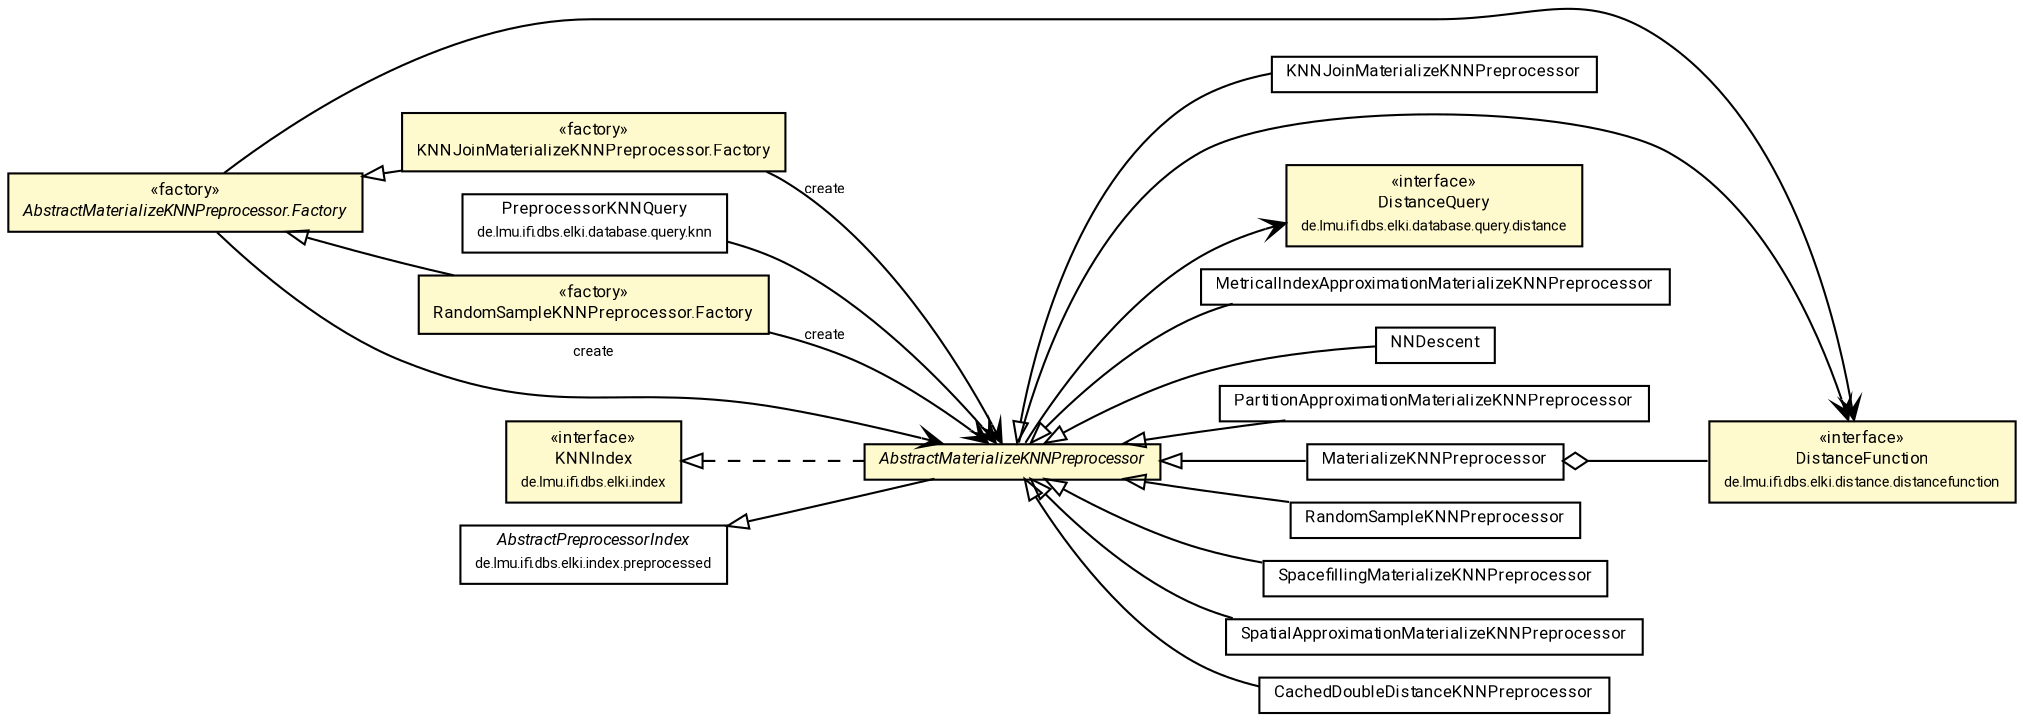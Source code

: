 #!/usr/local/bin/dot
#
# Class diagram 
# Generated by UMLGraph version R5_7_2-60-g0e99a6 (http://www.spinellis.gr/umlgraph/)
#

digraph G {
	graph [fontnames="svg"]
	edge [fontname="Roboto",fontsize=7,labelfontname="Roboto",labelfontsize=7,color="black"];
	node [fontname="Roboto",fontcolor="black",fontsize=8,shape=plaintext,margin=0,width=0,height=0];
	nodesep=0.15;
	ranksep=0.25;
	rankdir=LR;
	// de.lmu.ifi.dbs.elki.index.preprocessed.knn.KNNJoinMaterializeKNNPreprocessor<V extends de.lmu.ifi.dbs.elki.data.NumberVector>
	c1156722 [label=<<table title="de.lmu.ifi.dbs.elki.index.preprocessed.knn.KNNJoinMaterializeKNNPreprocessor" border="0" cellborder="1" cellspacing="0" cellpadding="2" href="KNNJoinMaterializeKNNPreprocessor.html" target="_parent">
		<tr><td><table border="0" cellspacing="0" cellpadding="1">
		<tr><td align="center" balign="center"> <font face="Roboto">KNNJoinMaterializeKNNPreprocessor</font> </td></tr>
		</table></td></tr>
		</table>>, URL="KNNJoinMaterializeKNNPreprocessor.html"];
	// de.lmu.ifi.dbs.elki.index.preprocessed.knn.KNNJoinMaterializeKNNPreprocessor.Factory<O extends de.lmu.ifi.dbs.elki.data.NumberVector>
	c1156723 [label=<<table title="de.lmu.ifi.dbs.elki.index.preprocessed.knn.KNNJoinMaterializeKNNPreprocessor.Factory" border="0" cellborder="1" cellspacing="0" cellpadding="2" bgcolor="LemonChiffon" href="KNNJoinMaterializeKNNPreprocessor.Factory.html" target="_parent">
		<tr><td><table border="0" cellspacing="0" cellpadding="1">
		<tr><td align="center" balign="center"> &#171;factory&#187; </td></tr>
		<tr><td align="center" balign="center"> <font face="Roboto">KNNJoinMaterializeKNNPreprocessor.Factory</font> </td></tr>
		</table></td></tr>
		</table>>, URL="KNNJoinMaterializeKNNPreprocessor.Factory.html"];
	// de.lmu.ifi.dbs.elki.index.KNNIndex<O>
	c1157812 [label=<<table title="de.lmu.ifi.dbs.elki.index.KNNIndex" border="0" cellborder="1" cellspacing="0" cellpadding="2" bgcolor="LemonChiffon" href="../../KNNIndex.html" target="_parent">
		<tr><td><table border="0" cellspacing="0" cellpadding="1">
		<tr><td align="center" balign="center"> &#171;interface&#187; </td></tr>
		<tr><td align="center" balign="center"> <font face="Roboto">KNNIndex</font> </td></tr>
		<tr><td align="center" balign="center"> <font face="Roboto" point-size="7.0">de.lmu.ifi.dbs.elki.index</font> </td></tr>
		</table></td></tr>
		</table>>, URL="../../KNNIndex.html"];
	// de.lmu.ifi.dbs.elki.distance.distancefunction.DistanceFunction<O>
	c1157814 [label=<<table title="de.lmu.ifi.dbs.elki.distance.distancefunction.DistanceFunction" border="0" cellborder="1" cellspacing="0" cellpadding="2" bgcolor="LemonChiffon" href="../../../distance/distancefunction/DistanceFunction.html" target="_parent">
		<tr><td><table border="0" cellspacing="0" cellpadding="1">
		<tr><td align="center" balign="center"> &#171;interface&#187; </td></tr>
		<tr><td align="center" balign="center"> <font face="Roboto">DistanceFunction</font> </td></tr>
		<tr><td align="center" balign="center"> <font face="Roboto" point-size="7.0">de.lmu.ifi.dbs.elki.distance.distancefunction</font> </td></tr>
		</table></td></tr>
		</table>>, URL="../../../distance/distancefunction/DistanceFunction.html"];
	// de.lmu.ifi.dbs.elki.database.query.distance.DistanceQuery<O>
	c1157837 [label=<<table title="de.lmu.ifi.dbs.elki.database.query.distance.DistanceQuery" border="0" cellborder="1" cellspacing="0" cellpadding="2" bgcolor="LemonChiffon" href="../../../database/query/distance/DistanceQuery.html" target="_parent">
		<tr><td><table border="0" cellspacing="0" cellpadding="1">
		<tr><td align="center" balign="center"> &#171;interface&#187; </td></tr>
		<tr><td align="center" balign="center"> <font face="Roboto">DistanceQuery</font> </td></tr>
		<tr><td align="center" balign="center"> <font face="Roboto" point-size="7.0">de.lmu.ifi.dbs.elki.database.query.distance</font> </td></tr>
		</table></td></tr>
		</table>>, URL="../../../database/query/distance/DistanceQuery.html"];
	// de.lmu.ifi.dbs.elki.index.preprocessed.knn.MetricalIndexApproximationMaterializeKNNPreprocessor<O extends de.lmu.ifi.dbs.elki.data.NumberVector, N extends de.lmu.ifi.dbs.elki.index.tree.Node<E>, E extends de.lmu.ifi.dbs.elki.index.tree.metrical.mtreevariants.MTreeEntry>
	c1159157 [label=<<table title="de.lmu.ifi.dbs.elki.index.preprocessed.knn.MetricalIndexApproximationMaterializeKNNPreprocessor" border="0" cellborder="1" cellspacing="0" cellpadding="2" href="MetricalIndexApproximationMaterializeKNNPreprocessor.html" target="_parent">
		<tr><td><table border="0" cellspacing="0" cellpadding="1">
		<tr><td align="center" balign="center"> <font face="Roboto">MetricalIndexApproximationMaterializeKNNPreprocessor</font> </td></tr>
		</table></td></tr>
		</table>>, URL="MetricalIndexApproximationMaterializeKNNPreprocessor.html"];
	// de.lmu.ifi.dbs.elki.index.preprocessed.knn.NNDescent<O>
	c1159167 [label=<<table title="de.lmu.ifi.dbs.elki.index.preprocessed.knn.NNDescent" border="0" cellborder="1" cellspacing="0" cellpadding="2" href="NNDescent.html" target="_parent">
		<tr><td><table border="0" cellspacing="0" cellpadding="1">
		<tr><td align="center" balign="center"> <font face="Roboto">NNDescent</font> </td></tr>
		</table></td></tr>
		</table>>, URL="NNDescent.html"];
	// de.lmu.ifi.dbs.elki.index.preprocessed.knn.PartitionApproximationMaterializeKNNPreprocessor<O>
	c1159175 [label=<<table title="de.lmu.ifi.dbs.elki.index.preprocessed.knn.PartitionApproximationMaterializeKNNPreprocessor" border="0" cellborder="1" cellspacing="0" cellpadding="2" href="PartitionApproximationMaterializeKNNPreprocessor.html" target="_parent">
		<tr><td><table border="0" cellspacing="0" cellpadding="1">
		<tr><td align="center" balign="center"> <font face="Roboto">PartitionApproximationMaterializeKNNPreprocessor</font> </td></tr>
		</table></td></tr>
		</table>>, URL="PartitionApproximationMaterializeKNNPreprocessor.html"];
	// de.lmu.ifi.dbs.elki.index.preprocessed.knn.MaterializeKNNPreprocessor<O>
	c1159178 [label=<<table title="de.lmu.ifi.dbs.elki.index.preprocessed.knn.MaterializeKNNPreprocessor" border="0" cellborder="1" cellspacing="0" cellpadding="2" href="MaterializeKNNPreprocessor.html" target="_parent">
		<tr><td><table border="0" cellspacing="0" cellpadding="1">
		<tr><td align="center" balign="center"> <font face="Roboto">MaterializeKNNPreprocessor</font> </td></tr>
		</table></td></tr>
		</table>>, URL="MaterializeKNNPreprocessor.html"];
	// de.lmu.ifi.dbs.elki.index.preprocessed.knn.RandomSampleKNNPreprocessor<O>
	c1159181 [label=<<table title="de.lmu.ifi.dbs.elki.index.preprocessed.knn.RandomSampleKNNPreprocessor" border="0" cellborder="1" cellspacing="0" cellpadding="2" href="RandomSampleKNNPreprocessor.html" target="_parent">
		<tr><td><table border="0" cellspacing="0" cellpadding="1">
		<tr><td align="center" balign="center"> <font face="Roboto">RandomSampleKNNPreprocessor</font> </td></tr>
		</table></td></tr>
		</table>>, URL="RandomSampleKNNPreprocessor.html"];
	// de.lmu.ifi.dbs.elki.index.preprocessed.knn.RandomSampleKNNPreprocessor.Factory<O>
	c1159182 [label=<<table title="de.lmu.ifi.dbs.elki.index.preprocessed.knn.RandomSampleKNNPreprocessor.Factory" border="0" cellborder="1" cellspacing="0" cellpadding="2" bgcolor="LemonChiffon" href="RandomSampleKNNPreprocessor.Factory.html" target="_parent">
		<tr><td><table border="0" cellspacing="0" cellpadding="1">
		<tr><td align="center" balign="center"> &#171;factory&#187; </td></tr>
		<tr><td align="center" balign="center"> <font face="Roboto">RandomSampleKNNPreprocessor.Factory</font> </td></tr>
		</table></td></tr>
		</table>>, URL="RandomSampleKNNPreprocessor.Factory.html"];
	// de.lmu.ifi.dbs.elki.index.preprocessed.knn.SpacefillingMaterializeKNNPreprocessor<O extends de.lmu.ifi.dbs.elki.data.NumberVector>
	c1159184 [label=<<table title="de.lmu.ifi.dbs.elki.index.preprocessed.knn.SpacefillingMaterializeKNNPreprocessor" border="0" cellborder="1" cellspacing="0" cellpadding="2" href="SpacefillingMaterializeKNNPreprocessor.html" target="_parent">
		<tr><td><table border="0" cellspacing="0" cellpadding="1">
		<tr><td align="center" balign="center"> <font face="Roboto">SpacefillingMaterializeKNNPreprocessor</font> </td></tr>
		</table></td></tr>
		</table>>, URL="SpacefillingMaterializeKNNPreprocessor.html"];
	// de.lmu.ifi.dbs.elki.index.preprocessed.knn.AbstractMaterializeKNNPreprocessor<O>
	c1159196 [label=<<table title="de.lmu.ifi.dbs.elki.index.preprocessed.knn.AbstractMaterializeKNNPreprocessor" border="0" cellborder="1" cellspacing="0" cellpadding="2" bgcolor="lemonChiffon" href="AbstractMaterializeKNNPreprocessor.html" target="_parent">
		<tr><td><table border="0" cellspacing="0" cellpadding="1">
		<tr><td align="center" balign="center"> <font face="Roboto"><i>AbstractMaterializeKNNPreprocessor</i></font> </td></tr>
		</table></td></tr>
		</table>>, URL="AbstractMaterializeKNNPreprocessor.html"];
	// de.lmu.ifi.dbs.elki.index.preprocessed.knn.AbstractMaterializeKNNPreprocessor.Factory<O>
	c1159197 [label=<<table title="de.lmu.ifi.dbs.elki.index.preprocessed.knn.AbstractMaterializeKNNPreprocessor.Factory" border="0" cellborder="1" cellspacing="0" cellpadding="2" bgcolor="LemonChiffon" href="AbstractMaterializeKNNPreprocessor.Factory.html" target="_parent">
		<tr><td><table border="0" cellspacing="0" cellpadding="1">
		<tr><td align="center" balign="center"> &#171;factory&#187; </td></tr>
		<tr><td align="center" balign="center"> <font face="Roboto"><i>AbstractMaterializeKNNPreprocessor.Factory</i></font> </td></tr>
		</table></td></tr>
		</table>>, URL="AbstractMaterializeKNNPreprocessor.Factory.html"];
	// de.lmu.ifi.dbs.elki.index.preprocessed.AbstractPreprocessorIndex<O, R>
	c1159204 [label=<<table title="de.lmu.ifi.dbs.elki.index.preprocessed.AbstractPreprocessorIndex" border="0" cellborder="1" cellspacing="0" cellpadding="2" href="../AbstractPreprocessorIndex.html" target="_parent">
		<tr><td><table border="0" cellspacing="0" cellpadding="1">
		<tr><td align="center" balign="center"> <font face="Roboto"><i>AbstractPreprocessorIndex</i></font> </td></tr>
		<tr><td align="center" balign="center"> <font face="Roboto" point-size="7.0">de.lmu.ifi.dbs.elki.index.preprocessed</font> </td></tr>
		</table></td></tr>
		</table>>, URL="../AbstractPreprocessorIndex.html"];
	// de.lmu.ifi.dbs.elki.database.query.knn.PreprocessorKNNQuery<O>
	c1159214 [label=<<table title="de.lmu.ifi.dbs.elki.database.query.knn.PreprocessorKNNQuery" border="0" cellborder="1" cellspacing="0" cellpadding="2" href="../../../database/query/knn/PreprocessorKNNQuery.html" target="_parent">
		<tr><td><table border="0" cellspacing="0" cellpadding="1">
		<tr><td align="center" balign="center"> <font face="Roboto">PreprocessorKNNQuery</font> </td></tr>
		<tr><td align="center" balign="center"> <font face="Roboto" point-size="7.0">de.lmu.ifi.dbs.elki.database.query.knn</font> </td></tr>
		</table></td></tr>
		</table>>, URL="../../../database/query/knn/PreprocessorKNNQuery.html"];
	// de.lmu.ifi.dbs.elki.index.preprocessed.knn.SpatialApproximationMaterializeKNNPreprocessor<O extends de.lmu.ifi.dbs.elki.data.NumberVector, N extends de.lmu.ifi.dbs.elki.index.tree.spatial.SpatialNode<N, E>, E extends de.lmu.ifi.dbs.elki.index.tree.spatial.SpatialEntry>
	c1159313 [label=<<table title="de.lmu.ifi.dbs.elki.index.preprocessed.knn.SpatialApproximationMaterializeKNNPreprocessor" border="0" cellborder="1" cellspacing="0" cellpadding="2" href="SpatialApproximationMaterializeKNNPreprocessor.html" target="_parent">
		<tr><td><table border="0" cellspacing="0" cellpadding="1">
		<tr><td align="center" balign="center"> <font face="Roboto">SpatialApproximationMaterializeKNNPreprocessor</font> </td></tr>
		</table></td></tr>
		</table>>, URL="SpatialApproximationMaterializeKNNPreprocessor.html"];
	// de.lmu.ifi.dbs.elki.index.preprocessed.knn.CachedDoubleDistanceKNNPreprocessor<O>
	c1159815 [label=<<table title="de.lmu.ifi.dbs.elki.index.preprocessed.knn.CachedDoubleDistanceKNNPreprocessor" border="0" cellborder="1" cellspacing="0" cellpadding="2" href="CachedDoubleDistanceKNNPreprocessor.html" target="_parent">
		<tr><td><table border="0" cellspacing="0" cellpadding="1">
		<tr><td align="center" balign="center"> <font face="Roboto">CachedDoubleDistanceKNNPreprocessor</font> </td></tr>
		</table></td></tr>
		</table>>, URL="CachedDoubleDistanceKNNPreprocessor.html"];
	// de.lmu.ifi.dbs.elki.index.preprocessed.knn.KNNJoinMaterializeKNNPreprocessor<V extends de.lmu.ifi.dbs.elki.data.NumberVector> extends de.lmu.ifi.dbs.elki.index.preprocessed.knn.AbstractMaterializeKNNPreprocessor<O>
	c1159196 -> c1156722 [arrowtail=empty,dir=back,weight=10];
	// de.lmu.ifi.dbs.elki.index.preprocessed.knn.KNNJoinMaterializeKNNPreprocessor.Factory<O extends de.lmu.ifi.dbs.elki.data.NumberVector> extends de.lmu.ifi.dbs.elki.index.preprocessed.knn.AbstractMaterializeKNNPreprocessor.Factory<O>
	c1159197 -> c1156723 [arrowtail=empty,dir=back,weight=10];
	// de.lmu.ifi.dbs.elki.index.preprocessed.knn.KNNJoinMaterializeKNNPreprocessor.Factory<O extends de.lmu.ifi.dbs.elki.data.NumberVector> navassoc de.lmu.ifi.dbs.elki.index.preprocessed.knn.AbstractMaterializeKNNPreprocessor<O>
	c1156723 -> c1159196 [arrowhead=open,weight=1,label="create"];
	// de.lmu.ifi.dbs.elki.index.preprocessed.knn.MetricalIndexApproximationMaterializeKNNPreprocessor<O extends de.lmu.ifi.dbs.elki.data.NumberVector, N extends de.lmu.ifi.dbs.elki.index.tree.Node<E>, E extends de.lmu.ifi.dbs.elki.index.tree.metrical.mtreevariants.MTreeEntry> extends de.lmu.ifi.dbs.elki.index.preprocessed.knn.AbstractMaterializeKNNPreprocessor<O>
	c1159196 -> c1159157 [arrowtail=empty,dir=back,weight=10];
	// de.lmu.ifi.dbs.elki.index.preprocessed.knn.NNDescent<O> extends de.lmu.ifi.dbs.elki.index.preprocessed.knn.AbstractMaterializeKNNPreprocessor<O>
	c1159196 -> c1159167 [arrowtail=empty,dir=back,weight=10];
	// de.lmu.ifi.dbs.elki.index.preprocessed.knn.PartitionApproximationMaterializeKNNPreprocessor<O> extends de.lmu.ifi.dbs.elki.index.preprocessed.knn.AbstractMaterializeKNNPreprocessor<O>
	c1159196 -> c1159175 [arrowtail=empty,dir=back,weight=10];
	// de.lmu.ifi.dbs.elki.index.preprocessed.knn.MaterializeKNNPreprocessor<O> extends de.lmu.ifi.dbs.elki.index.preprocessed.knn.AbstractMaterializeKNNPreprocessor<O>
	c1159196 -> c1159178 [arrowtail=empty,dir=back,weight=10];
	// de.lmu.ifi.dbs.elki.index.preprocessed.knn.MaterializeKNNPreprocessor<O> has de.lmu.ifi.dbs.elki.distance.distancefunction.DistanceFunction<O>
	c1159178 -> c1157814 [arrowhead=none,arrowtail=ediamond,dir=back,weight=4];
	// de.lmu.ifi.dbs.elki.index.preprocessed.knn.RandomSampleKNNPreprocessor<O> extends de.lmu.ifi.dbs.elki.index.preprocessed.knn.AbstractMaterializeKNNPreprocessor<O>
	c1159196 -> c1159181 [arrowtail=empty,dir=back,weight=10];
	// de.lmu.ifi.dbs.elki.index.preprocessed.knn.RandomSampleKNNPreprocessor.Factory<O> extends de.lmu.ifi.dbs.elki.index.preprocessed.knn.AbstractMaterializeKNNPreprocessor.Factory<O>
	c1159197 -> c1159182 [arrowtail=empty,dir=back,weight=10];
	// de.lmu.ifi.dbs.elki.index.preprocessed.knn.RandomSampleKNNPreprocessor.Factory<O> navassoc de.lmu.ifi.dbs.elki.index.preprocessed.knn.AbstractMaterializeKNNPreprocessor<O>
	c1159182 -> c1159196 [arrowhead=open,weight=1,label="create"];
	// de.lmu.ifi.dbs.elki.index.preprocessed.knn.SpacefillingMaterializeKNNPreprocessor<O extends de.lmu.ifi.dbs.elki.data.NumberVector> extends de.lmu.ifi.dbs.elki.index.preprocessed.knn.AbstractMaterializeKNNPreprocessor<O>
	c1159196 -> c1159184 [arrowtail=empty,dir=back,weight=10];
	// de.lmu.ifi.dbs.elki.index.preprocessed.knn.AbstractMaterializeKNNPreprocessor<O> extends de.lmu.ifi.dbs.elki.index.preprocessed.AbstractPreprocessorIndex<O, R>
	c1159204 -> c1159196 [arrowtail=empty,dir=back,weight=10];
	// de.lmu.ifi.dbs.elki.index.preprocessed.knn.AbstractMaterializeKNNPreprocessor<O> implements de.lmu.ifi.dbs.elki.index.KNNIndex<O>
	c1157812 -> c1159196 [arrowtail=empty,style=dashed,dir=back,weight=9];
	// de.lmu.ifi.dbs.elki.index.preprocessed.knn.AbstractMaterializeKNNPreprocessor.Factory<O> navassoc de.lmu.ifi.dbs.elki.index.preprocessed.knn.AbstractMaterializeKNNPreprocessor<O>
	c1159197 -> c1159196 [arrowhead=open,weight=1,label="create"];
	// de.lmu.ifi.dbs.elki.index.preprocessed.knn.SpatialApproximationMaterializeKNNPreprocessor<O extends de.lmu.ifi.dbs.elki.data.NumberVector, N extends de.lmu.ifi.dbs.elki.index.tree.spatial.SpatialNode<N, E>, E extends de.lmu.ifi.dbs.elki.index.tree.spatial.SpatialEntry> extends de.lmu.ifi.dbs.elki.index.preprocessed.knn.AbstractMaterializeKNNPreprocessor<O>
	c1159196 -> c1159313 [arrowtail=empty,dir=back,weight=10];
	// de.lmu.ifi.dbs.elki.index.preprocessed.knn.CachedDoubleDistanceKNNPreprocessor<O> extends de.lmu.ifi.dbs.elki.index.preprocessed.knn.AbstractMaterializeKNNPreprocessor<O>
	c1159196 -> c1159815 [arrowtail=empty,dir=back,weight=10];
	// de.lmu.ifi.dbs.elki.index.preprocessed.knn.AbstractMaterializeKNNPreprocessor<O> navassoc de.lmu.ifi.dbs.elki.distance.distancefunction.DistanceFunction<O>
	c1159196 -> c1157814 [arrowhead=open,weight=1];
	// de.lmu.ifi.dbs.elki.index.preprocessed.knn.AbstractMaterializeKNNPreprocessor<O> navassoc de.lmu.ifi.dbs.elki.database.query.distance.DistanceQuery<O>
	c1159196 -> c1157837 [arrowhead=open,weight=1];
	// de.lmu.ifi.dbs.elki.index.preprocessed.knn.AbstractMaterializeKNNPreprocessor.Factory<O> navassoc de.lmu.ifi.dbs.elki.distance.distancefunction.DistanceFunction<O>
	c1159197 -> c1157814 [arrowhead=open,weight=1];
	// de.lmu.ifi.dbs.elki.database.query.knn.PreprocessorKNNQuery<O> navassoc de.lmu.ifi.dbs.elki.index.preprocessed.knn.AbstractMaterializeKNNPreprocessor<O>
	c1159214 -> c1159196 [arrowhead=open,weight=1];
}

